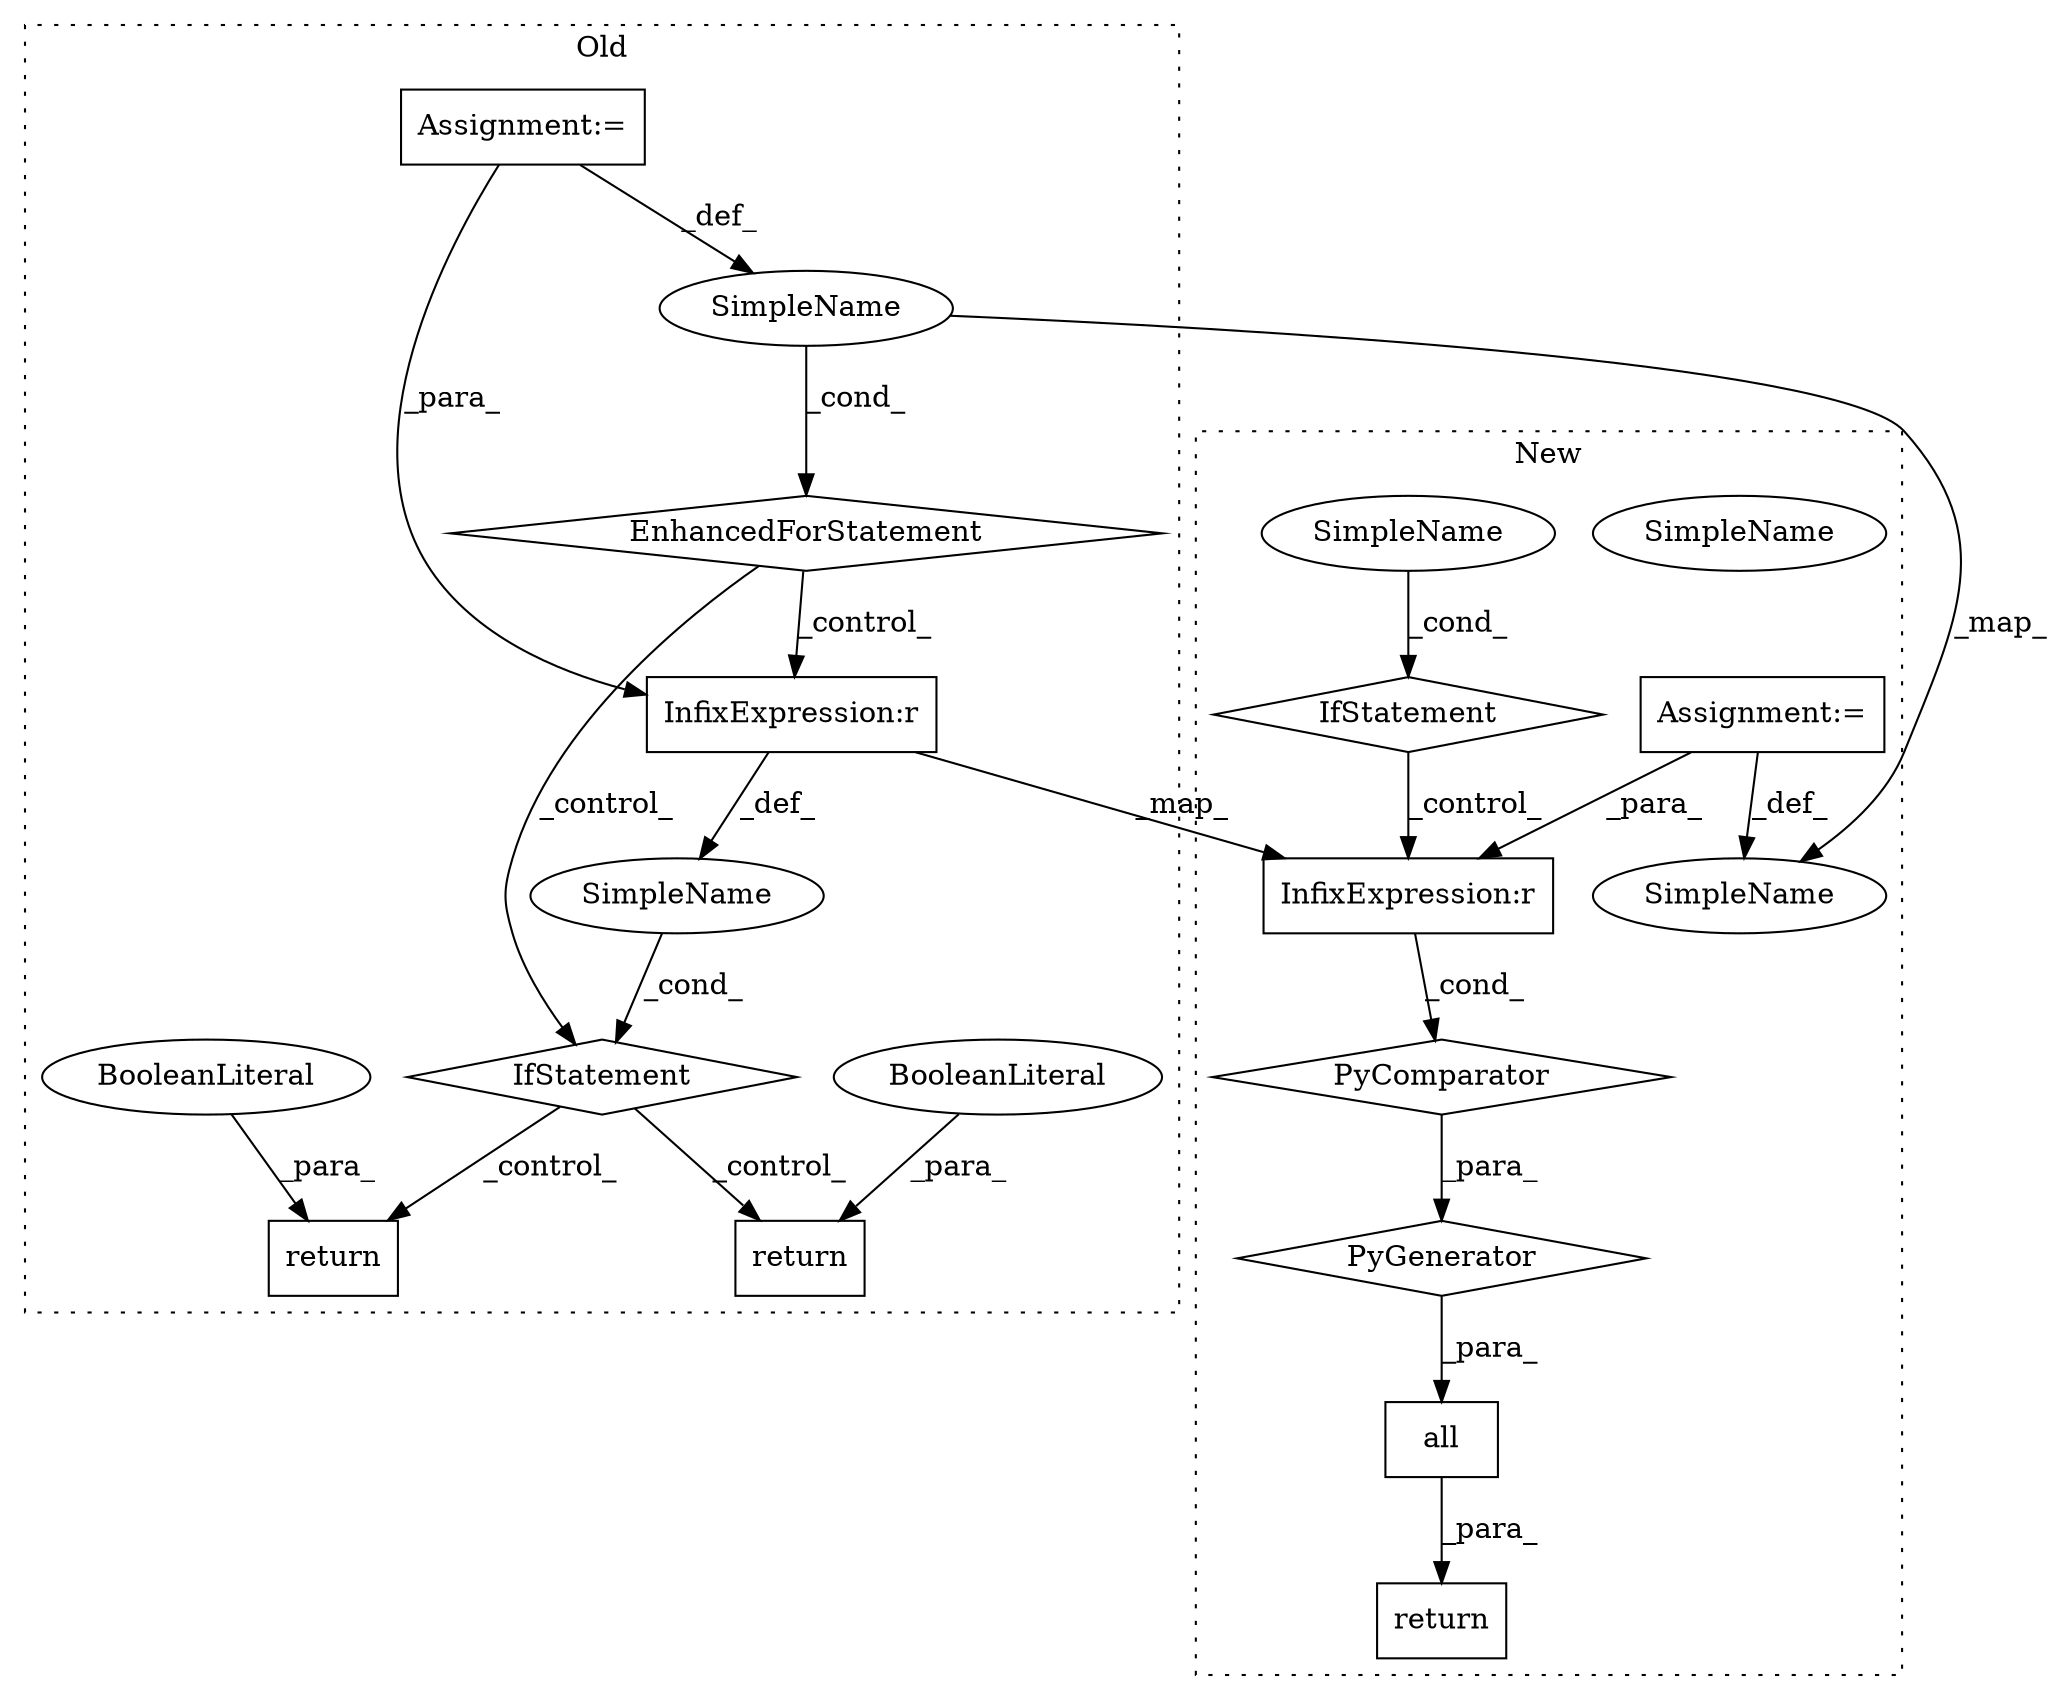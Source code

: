 digraph G {
subgraph cluster0 {
1 [label="EnhancedForStatement" a="70" s="1964,2040" l="53,2" shape="diamond"];
3 [label="Assignment:=" a="7" s="1964,2040" l="53,2" shape="box"];
7 [label="IfStatement" a="25" s="2050,2109" l="4,2" shape="diamond"];
8 [label="SimpleName" a="42" s="2021" l="10" shape="ellipse"];
11 [label="SimpleName" a="42" s="" l="" shape="ellipse"];
12 [label="return" a="41" s="2121" l="7" shape="box"];
13 [label="BooleanLiteral" a="9" s="2128" l="5" shape="ellipse"];
14 [label="return" a="41" s="2153" l="7" shape="box"];
15 [label="BooleanLiteral" a="9" s="2160" l="4" shape="ellipse"];
16 [label="InfixExpression:r" a="27" s="2080" l="4" shape="box"];
label = "Old";
style="dotted";
}
subgraph cluster1 {
2 [label="all" a="32" s="1900,2065" l="13,-3" shape="box"];
4 [label="Assignment:=" a="7" s="2028" l="31" shape="box"];
5 [label="PyComparator" a="113" s="2028" l="31" shape="diamond"];
6 [label="PyGenerator" a="107" s="1913" l="152" shape="diamond"];
9 [label="SimpleName" a="42" s="2031" l="10" shape="ellipse"];
10 [label="return" a="41" s="1893" l="7" shape="box"];
17 [label="InfixExpression:r" a="27" s="1940" l="4" shape="box"];
18 [label="IfStatement" a="25" s="2028" l="31" shape="diamond"];
19 [label="SimpleName" a="42" s="2054" l="5" shape="ellipse"];
20 [label="SimpleName" a="42" s="2054" l="5" shape="ellipse"];
label = "New";
style="dotted";
}
1 -> 16 [label="_control_"];
1 -> 7 [label="_control_"];
2 -> 10 [label="_para_"];
3 -> 8 [label="_def_"];
3 -> 16 [label="_para_"];
4 -> 17 [label="_para_"];
4 -> 9 [label="_def_"];
5 -> 6 [label="_para_"];
6 -> 2 [label="_para_"];
7 -> 12 [label="_control_"];
7 -> 14 [label="_control_"];
8 -> 9 [label="_map_"];
8 -> 1 [label="_cond_"];
11 -> 7 [label="_cond_"];
13 -> 12 [label="_para_"];
15 -> 14 [label="_para_"];
16 -> 17 [label="_map_"];
16 -> 11 [label="_def_"];
17 -> 5 [label="_cond_"];
18 -> 17 [label="_control_"];
20 -> 18 [label="_cond_"];
}